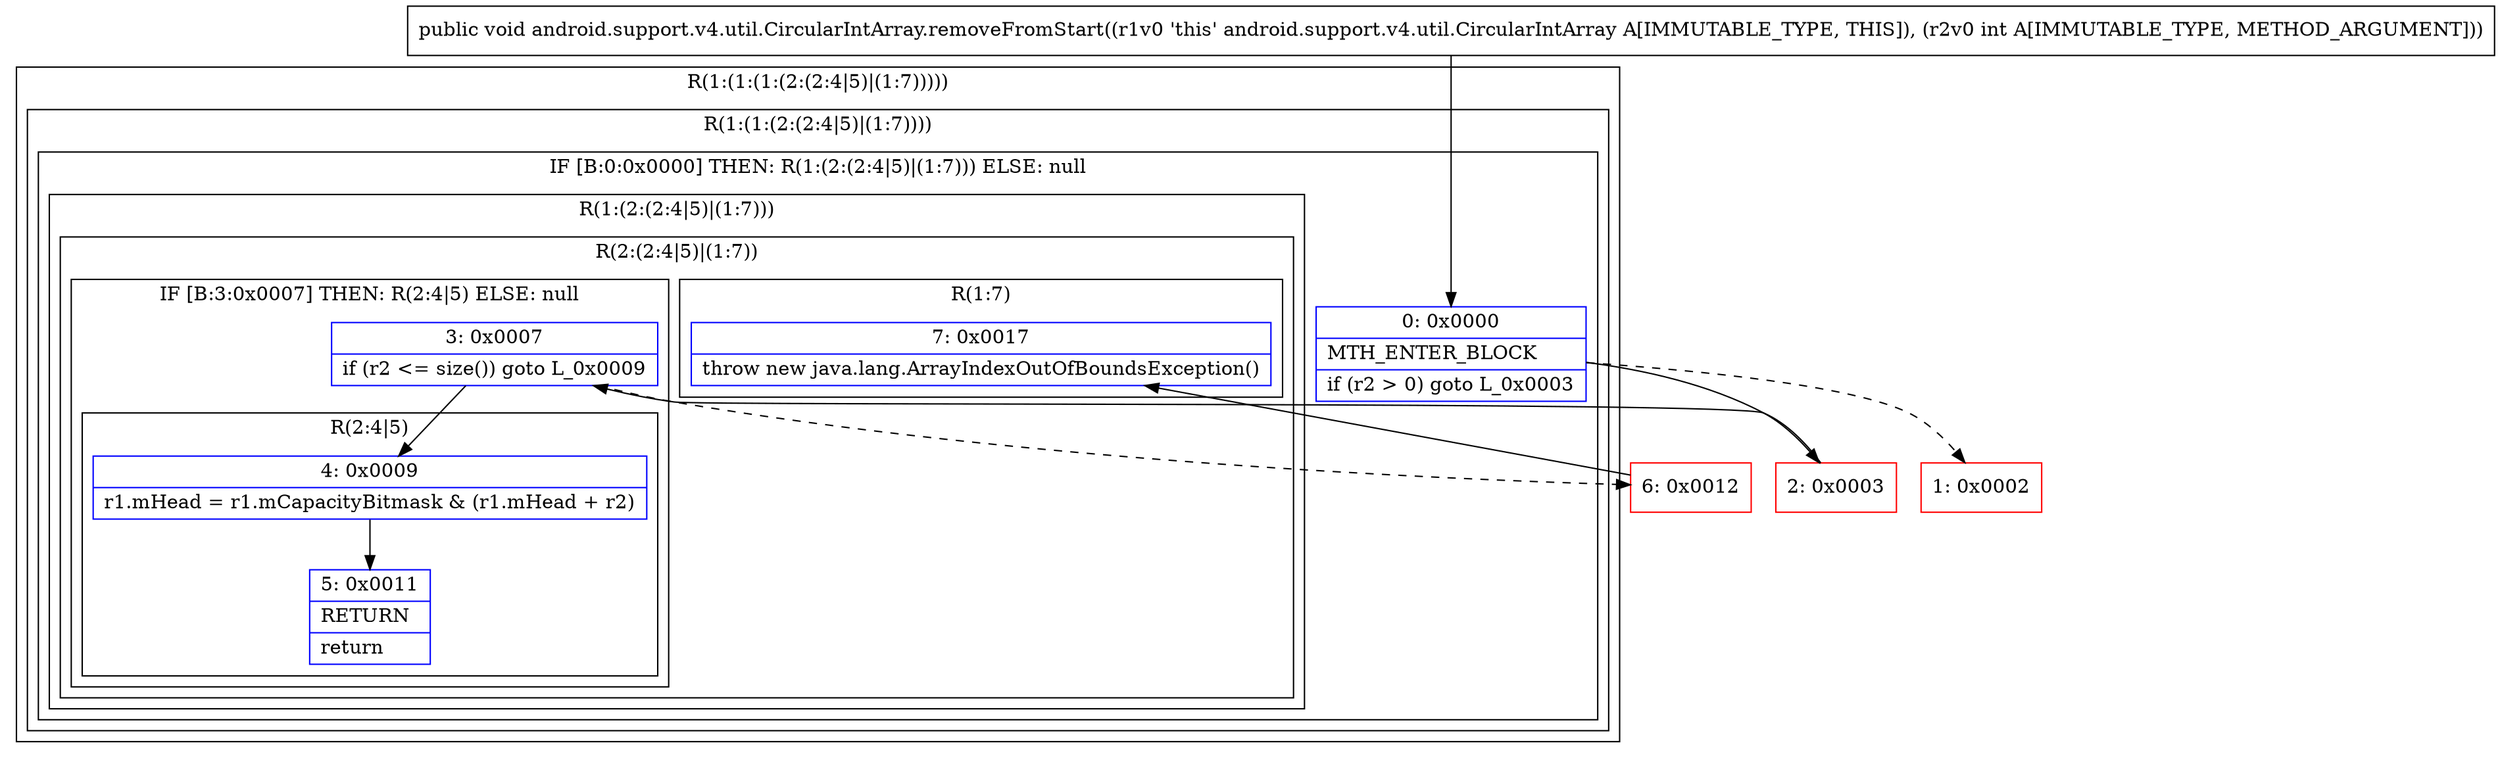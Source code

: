 digraph "CFG forandroid.support.v4.util.CircularIntArray.removeFromStart(I)V" {
subgraph cluster_Region_17351897 {
label = "R(1:(1:(1:(2:(2:4|5)|(1:7)))))";
node [shape=record,color=blue];
subgraph cluster_Region_1763119260 {
label = "R(1:(1:(2:(2:4|5)|(1:7))))";
node [shape=record,color=blue];
subgraph cluster_IfRegion_1108148157 {
label = "IF [B:0:0x0000] THEN: R(1:(2:(2:4|5)|(1:7))) ELSE: null";
node [shape=record,color=blue];
Node_0 [shape=record,label="{0\:\ 0x0000|MTH_ENTER_BLOCK\l|if (r2 \> 0) goto L_0x0003\l}"];
subgraph cluster_Region_1157035731 {
label = "R(1:(2:(2:4|5)|(1:7)))";
node [shape=record,color=blue];
subgraph cluster_Region_52415640 {
label = "R(2:(2:4|5)|(1:7))";
node [shape=record,color=blue];
subgraph cluster_IfRegion_1381871511 {
label = "IF [B:3:0x0007] THEN: R(2:4|5) ELSE: null";
node [shape=record,color=blue];
Node_3 [shape=record,label="{3\:\ 0x0007|if (r2 \<= size()) goto L_0x0009\l}"];
subgraph cluster_Region_2005488502 {
label = "R(2:4|5)";
node [shape=record,color=blue];
Node_4 [shape=record,label="{4\:\ 0x0009|r1.mHead = r1.mCapacityBitmask & (r1.mHead + r2)\l}"];
Node_5 [shape=record,label="{5\:\ 0x0011|RETURN\l|return\l}"];
}
}
subgraph cluster_Region_79323962 {
label = "R(1:7)";
node [shape=record,color=blue];
Node_7 [shape=record,label="{7\:\ 0x0017|throw new java.lang.ArrayIndexOutOfBoundsException()\l}"];
}
}
}
}
}
}
Node_1 [shape=record,color=red,label="{1\:\ 0x0002}"];
Node_2 [shape=record,color=red,label="{2\:\ 0x0003}"];
Node_6 [shape=record,color=red,label="{6\:\ 0x0012}"];
MethodNode[shape=record,label="{public void android.support.v4.util.CircularIntArray.removeFromStart((r1v0 'this' android.support.v4.util.CircularIntArray A[IMMUTABLE_TYPE, THIS]), (r2v0 int A[IMMUTABLE_TYPE, METHOD_ARGUMENT])) }"];
MethodNode -> Node_0;
Node_0 -> Node_1[style=dashed];
Node_0 -> Node_2;
Node_3 -> Node_4;
Node_3 -> Node_6[style=dashed];
Node_4 -> Node_5;
Node_2 -> Node_3;
Node_6 -> Node_7;
}

